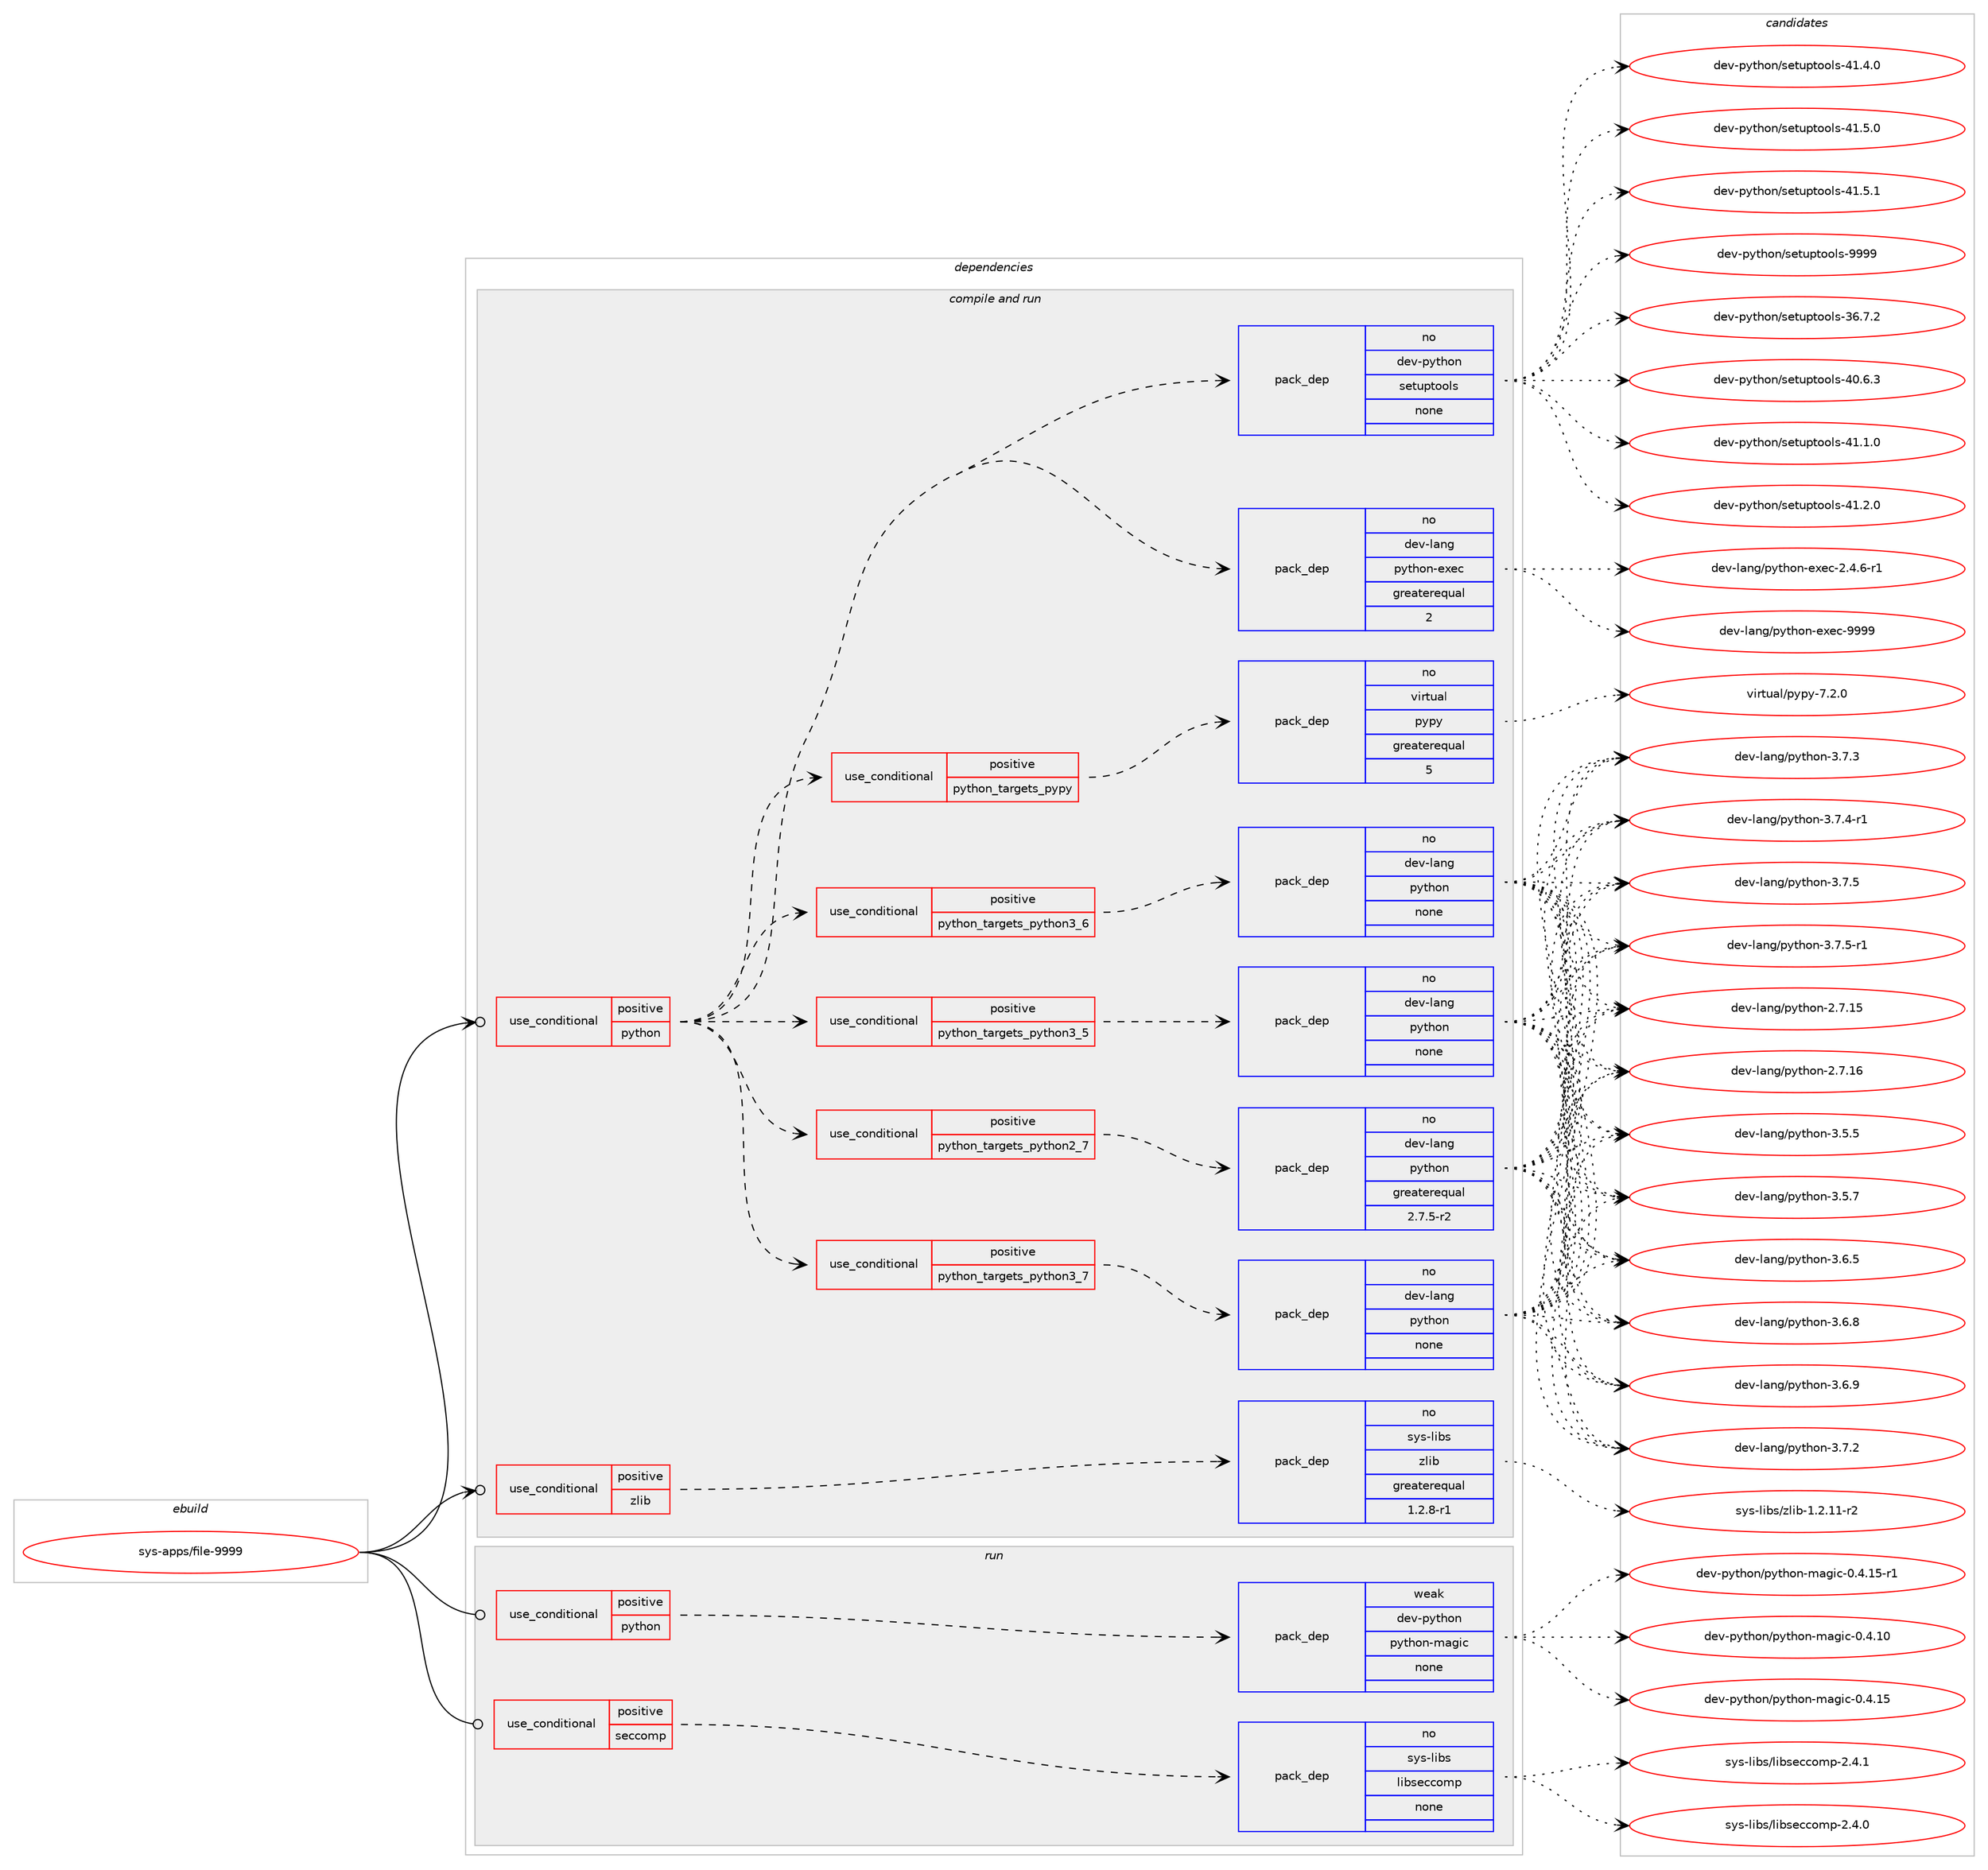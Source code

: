 digraph prolog {

# *************
# Graph options
# *************

newrank=true;
concentrate=true;
compound=true;
graph [rankdir=LR,fontname=Helvetica,fontsize=10,ranksep=1.5];#, ranksep=2.5, nodesep=0.2];
edge  [arrowhead=vee];
node  [fontname=Helvetica,fontsize=10];

# **********
# The ebuild
# **********

subgraph cluster_leftcol {
color=gray;
rank=same;
label=<<i>ebuild</i>>;
id [label="sys-apps/file-9999", color=red, width=4, href="../sys-apps/file-9999.svg"];
}

# ****************
# The dependencies
# ****************

subgraph cluster_midcol {
color=gray;
label=<<i>dependencies</i>>;
subgraph cluster_compile {
fillcolor="#eeeeee";
style=filled;
label=<<i>compile</i>>;
}
subgraph cluster_compileandrun {
fillcolor="#eeeeee";
style=filled;
label=<<i>compile and run</i>>;
subgraph cond210470 {
dependency874461 [label=<<TABLE BORDER="0" CELLBORDER="1" CELLSPACING="0" CELLPADDING="4"><TR><TD ROWSPAN="3" CELLPADDING="10">use_conditional</TD></TR><TR><TD>positive</TD></TR><TR><TD>python</TD></TR></TABLE>>, shape=none, color=red];
subgraph cond210471 {
dependency874462 [label=<<TABLE BORDER="0" CELLBORDER="1" CELLSPACING="0" CELLPADDING="4"><TR><TD ROWSPAN="3" CELLPADDING="10">use_conditional</TD></TR><TR><TD>positive</TD></TR><TR><TD>python_targets_pypy</TD></TR></TABLE>>, shape=none, color=red];
subgraph pack648655 {
dependency874463 [label=<<TABLE BORDER="0" CELLBORDER="1" CELLSPACING="0" CELLPADDING="4" WIDTH="220"><TR><TD ROWSPAN="6" CELLPADDING="30">pack_dep</TD></TR><TR><TD WIDTH="110">no</TD></TR><TR><TD>virtual</TD></TR><TR><TD>pypy</TD></TR><TR><TD>greaterequal</TD></TR><TR><TD>5</TD></TR></TABLE>>, shape=none, color=blue];
}
dependency874462:e -> dependency874463:w [weight=20,style="dashed",arrowhead="vee"];
}
dependency874461:e -> dependency874462:w [weight=20,style="dashed",arrowhead="vee"];
subgraph cond210472 {
dependency874464 [label=<<TABLE BORDER="0" CELLBORDER="1" CELLSPACING="0" CELLPADDING="4"><TR><TD ROWSPAN="3" CELLPADDING="10">use_conditional</TD></TR><TR><TD>positive</TD></TR><TR><TD>python_targets_python2_7</TD></TR></TABLE>>, shape=none, color=red];
subgraph pack648656 {
dependency874465 [label=<<TABLE BORDER="0" CELLBORDER="1" CELLSPACING="0" CELLPADDING="4" WIDTH="220"><TR><TD ROWSPAN="6" CELLPADDING="30">pack_dep</TD></TR><TR><TD WIDTH="110">no</TD></TR><TR><TD>dev-lang</TD></TR><TR><TD>python</TD></TR><TR><TD>greaterequal</TD></TR><TR><TD>2.7.5-r2</TD></TR></TABLE>>, shape=none, color=blue];
}
dependency874464:e -> dependency874465:w [weight=20,style="dashed",arrowhead="vee"];
}
dependency874461:e -> dependency874464:w [weight=20,style="dashed",arrowhead="vee"];
subgraph cond210473 {
dependency874466 [label=<<TABLE BORDER="0" CELLBORDER="1" CELLSPACING="0" CELLPADDING="4"><TR><TD ROWSPAN="3" CELLPADDING="10">use_conditional</TD></TR><TR><TD>positive</TD></TR><TR><TD>python_targets_python3_5</TD></TR></TABLE>>, shape=none, color=red];
subgraph pack648657 {
dependency874467 [label=<<TABLE BORDER="0" CELLBORDER="1" CELLSPACING="0" CELLPADDING="4" WIDTH="220"><TR><TD ROWSPAN="6" CELLPADDING="30">pack_dep</TD></TR><TR><TD WIDTH="110">no</TD></TR><TR><TD>dev-lang</TD></TR><TR><TD>python</TD></TR><TR><TD>none</TD></TR><TR><TD></TD></TR></TABLE>>, shape=none, color=blue];
}
dependency874466:e -> dependency874467:w [weight=20,style="dashed",arrowhead="vee"];
}
dependency874461:e -> dependency874466:w [weight=20,style="dashed",arrowhead="vee"];
subgraph cond210474 {
dependency874468 [label=<<TABLE BORDER="0" CELLBORDER="1" CELLSPACING="0" CELLPADDING="4"><TR><TD ROWSPAN="3" CELLPADDING="10">use_conditional</TD></TR><TR><TD>positive</TD></TR><TR><TD>python_targets_python3_6</TD></TR></TABLE>>, shape=none, color=red];
subgraph pack648658 {
dependency874469 [label=<<TABLE BORDER="0" CELLBORDER="1" CELLSPACING="0" CELLPADDING="4" WIDTH="220"><TR><TD ROWSPAN="6" CELLPADDING="30">pack_dep</TD></TR><TR><TD WIDTH="110">no</TD></TR><TR><TD>dev-lang</TD></TR><TR><TD>python</TD></TR><TR><TD>none</TD></TR><TR><TD></TD></TR></TABLE>>, shape=none, color=blue];
}
dependency874468:e -> dependency874469:w [weight=20,style="dashed",arrowhead="vee"];
}
dependency874461:e -> dependency874468:w [weight=20,style="dashed",arrowhead="vee"];
subgraph cond210475 {
dependency874470 [label=<<TABLE BORDER="0" CELLBORDER="1" CELLSPACING="0" CELLPADDING="4"><TR><TD ROWSPAN="3" CELLPADDING="10">use_conditional</TD></TR><TR><TD>positive</TD></TR><TR><TD>python_targets_python3_7</TD></TR></TABLE>>, shape=none, color=red];
subgraph pack648659 {
dependency874471 [label=<<TABLE BORDER="0" CELLBORDER="1" CELLSPACING="0" CELLPADDING="4" WIDTH="220"><TR><TD ROWSPAN="6" CELLPADDING="30">pack_dep</TD></TR><TR><TD WIDTH="110">no</TD></TR><TR><TD>dev-lang</TD></TR><TR><TD>python</TD></TR><TR><TD>none</TD></TR><TR><TD></TD></TR></TABLE>>, shape=none, color=blue];
}
dependency874470:e -> dependency874471:w [weight=20,style="dashed",arrowhead="vee"];
}
dependency874461:e -> dependency874470:w [weight=20,style="dashed",arrowhead="vee"];
subgraph pack648660 {
dependency874472 [label=<<TABLE BORDER="0" CELLBORDER="1" CELLSPACING="0" CELLPADDING="4" WIDTH="220"><TR><TD ROWSPAN="6" CELLPADDING="30">pack_dep</TD></TR><TR><TD WIDTH="110">no</TD></TR><TR><TD>dev-lang</TD></TR><TR><TD>python-exec</TD></TR><TR><TD>greaterequal</TD></TR><TR><TD>2</TD></TR></TABLE>>, shape=none, color=blue];
}
dependency874461:e -> dependency874472:w [weight=20,style="dashed",arrowhead="vee"];
subgraph pack648661 {
dependency874473 [label=<<TABLE BORDER="0" CELLBORDER="1" CELLSPACING="0" CELLPADDING="4" WIDTH="220"><TR><TD ROWSPAN="6" CELLPADDING="30">pack_dep</TD></TR><TR><TD WIDTH="110">no</TD></TR><TR><TD>dev-python</TD></TR><TR><TD>setuptools</TD></TR><TR><TD>none</TD></TR><TR><TD></TD></TR></TABLE>>, shape=none, color=blue];
}
dependency874461:e -> dependency874473:w [weight=20,style="dashed",arrowhead="vee"];
}
id:e -> dependency874461:w [weight=20,style="solid",arrowhead="odotvee"];
subgraph cond210476 {
dependency874474 [label=<<TABLE BORDER="0" CELLBORDER="1" CELLSPACING="0" CELLPADDING="4"><TR><TD ROWSPAN="3" CELLPADDING="10">use_conditional</TD></TR><TR><TD>positive</TD></TR><TR><TD>zlib</TD></TR></TABLE>>, shape=none, color=red];
subgraph pack648662 {
dependency874475 [label=<<TABLE BORDER="0" CELLBORDER="1" CELLSPACING="0" CELLPADDING="4" WIDTH="220"><TR><TD ROWSPAN="6" CELLPADDING="30">pack_dep</TD></TR><TR><TD WIDTH="110">no</TD></TR><TR><TD>sys-libs</TD></TR><TR><TD>zlib</TD></TR><TR><TD>greaterequal</TD></TR><TR><TD>1.2.8-r1</TD></TR></TABLE>>, shape=none, color=blue];
}
dependency874474:e -> dependency874475:w [weight=20,style="dashed",arrowhead="vee"];
}
id:e -> dependency874474:w [weight=20,style="solid",arrowhead="odotvee"];
}
subgraph cluster_run {
fillcolor="#eeeeee";
style=filled;
label=<<i>run</i>>;
subgraph cond210477 {
dependency874476 [label=<<TABLE BORDER="0" CELLBORDER="1" CELLSPACING="0" CELLPADDING="4"><TR><TD ROWSPAN="3" CELLPADDING="10">use_conditional</TD></TR><TR><TD>positive</TD></TR><TR><TD>python</TD></TR></TABLE>>, shape=none, color=red];
subgraph pack648663 {
dependency874477 [label=<<TABLE BORDER="0" CELLBORDER="1" CELLSPACING="0" CELLPADDING="4" WIDTH="220"><TR><TD ROWSPAN="6" CELLPADDING="30">pack_dep</TD></TR><TR><TD WIDTH="110">weak</TD></TR><TR><TD>dev-python</TD></TR><TR><TD>python-magic</TD></TR><TR><TD>none</TD></TR><TR><TD></TD></TR></TABLE>>, shape=none, color=blue];
}
dependency874476:e -> dependency874477:w [weight=20,style="dashed",arrowhead="vee"];
}
id:e -> dependency874476:w [weight=20,style="solid",arrowhead="odot"];
subgraph cond210478 {
dependency874478 [label=<<TABLE BORDER="0" CELLBORDER="1" CELLSPACING="0" CELLPADDING="4"><TR><TD ROWSPAN="3" CELLPADDING="10">use_conditional</TD></TR><TR><TD>positive</TD></TR><TR><TD>seccomp</TD></TR></TABLE>>, shape=none, color=red];
subgraph pack648664 {
dependency874479 [label=<<TABLE BORDER="0" CELLBORDER="1" CELLSPACING="0" CELLPADDING="4" WIDTH="220"><TR><TD ROWSPAN="6" CELLPADDING="30">pack_dep</TD></TR><TR><TD WIDTH="110">no</TD></TR><TR><TD>sys-libs</TD></TR><TR><TD>libseccomp</TD></TR><TR><TD>none</TD></TR><TR><TD></TD></TR></TABLE>>, shape=none, color=blue];
}
dependency874478:e -> dependency874479:w [weight=20,style="dashed",arrowhead="vee"];
}
id:e -> dependency874478:w [weight=20,style="solid",arrowhead="odot"];
}
}

# **************
# The candidates
# **************

subgraph cluster_choices {
rank=same;
color=gray;
label=<<i>candidates</i>>;

subgraph choice648655 {
color=black;
nodesep=1;
choice1181051141161179710847112121112121455546504648 [label="virtual/pypy-7.2.0", color=red, width=4,href="../virtual/pypy-7.2.0.svg"];
dependency874463:e -> choice1181051141161179710847112121112121455546504648:w [style=dotted,weight="100"];
}
subgraph choice648656 {
color=black;
nodesep=1;
choice10010111845108971101034711212111610411111045504655464953 [label="dev-lang/python-2.7.15", color=red, width=4,href="../dev-lang/python-2.7.15.svg"];
choice10010111845108971101034711212111610411111045504655464954 [label="dev-lang/python-2.7.16", color=red, width=4,href="../dev-lang/python-2.7.16.svg"];
choice100101118451089711010347112121116104111110455146534653 [label="dev-lang/python-3.5.5", color=red, width=4,href="../dev-lang/python-3.5.5.svg"];
choice100101118451089711010347112121116104111110455146534655 [label="dev-lang/python-3.5.7", color=red, width=4,href="../dev-lang/python-3.5.7.svg"];
choice100101118451089711010347112121116104111110455146544653 [label="dev-lang/python-3.6.5", color=red, width=4,href="../dev-lang/python-3.6.5.svg"];
choice100101118451089711010347112121116104111110455146544656 [label="dev-lang/python-3.6.8", color=red, width=4,href="../dev-lang/python-3.6.8.svg"];
choice100101118451089711010347112121116104111110455146544657 [label="dev-lang/python-3.6.9", color=red, width=4,href="../dev-lang/python-3.6.9.svg"];
choice100101118451089711010347112121116104111110455146554650 [label="dev-lang/python-3.7.2", color=red, width=4,href="../dev-lang/python-3.7.2.svg"];
choice100101118451089711010347112121116104111110455146554651 [label="dev-lang/python-3.7.3", color=red, width=4,href="../dev-lang/python-3.7.3.svg"];
choice1001011184510897110103471121211161041111104551465546524511449 [label="dev-lang/python-3.7.4-r1", color=red, width=4,href="../dev-lang/python-3.7.4-r1.svg"];
choice100101118451089711010347112121116104111110455146554653 [label="dev-lang/python-3.7.5", color=red, width=4,href="../dev-lang/python-3.7.5.svg"];
choice1001011184510897110103471121211161041111104551465546534511449 [label="dev-lang/python-3.7.5-r1", color=red, width=4,href="../dev-lang/python-3.7.5-r1.svg"];
dependency874465:e -> choice10010111845108971101034711212111610411111045504655464953:w [style=dotted,weight="100"];
dependency874465:e -> choice10010111845108971101034711212111610411111045504655464954:w [style=dotted,weight="100"];
dependency874465:e -> choice100101118451089711010347112121116104111110455146534653:w [style=dotted,weight="100"];
dependency874465:e -> choice100101118451089711010347112121116104111110455146534655:w [style=dotted,weight="100"];
dependency874465:e -> choice100101118451089711010347112121116104111110455146544653:w [style=dotted,weight="100"];
dependency874465:e -> choice100101118451089711010347112121116104111110455146544656:w [style=dotted,weight="100"];
dependency874465:e -> choice100101118451089711010347112121116104111110455146544657:w [style=dotted,weight="100"];
dependency874465:e -> choice100101118451089711010347112121116104111110455146554650:w [style=dotted,weight="100"];
dependency874465:e -> choice100101118451089711010347112121116104111110455146554651:w [style=dotted,weight="100"];
dependency874465:e -> choice1001011184510897110103471121211161041111104551465546524511449:w [style=dotted,weight="100"];
dependency874465:e -> choice100101118451089711010347112121116104111110455146554653:w [style=dotted,weight="100"];
dependency874465:e -> choice1001011184510897110103471121211161041111104551465546534511449:w [style=dotted,weight="100"];
}
subgraph choice648657 {
color=black;
nodesep=1;
choice10010111845108971101034711212111610411111045504655464953 [label="dev-lang/python-2.7.15", color=red, width=4,href="../dev-lang/python-2.7.15.svg"];
choice10010111845108971101034711212111610411111045504655464954 [label="dev-lang/python-2.7.16", color=red, width=4,href="../dev-lang/python-2.7.16.svg"];
choice100101118451089711010347112121116104111110455146534653 [label="dev-lang/python-3.5.5", color=red, width=4,href="../dev-lang/python-3.5.5.svg"];
choice100101118451089711010347112121116104111110455146534655 [label="dev-lang/python-3.5.7", color=red, width=4,href="../dev-lang/python-3.5.7.svg"];
choice100101118451089711010347112121116104111110455146544653 [label="dev-lang/python-3.6.5", color=red, width=4,href="../dev-lang/python-3.6.5.svg"];
choice100101118451089711010347112121116104111110455146544656 [label="dev-lang/python-3.6.8", color=red, width=4,href="../dev-lang/python-3.6.8.svg"];
choice100101118451089711010347112121116104111110455146544657 [label="dev-lang/python-3.6.9", color=red, width=4,href="../dev-lang/python-3.6.9.svg"];
choice100101118451089711010347112121116104111110455146554650 [label="dev-lang/python-3.7.2", color=red, width=4,href="../dev-lang/python-3.7.2.svg"];
choice100101118451089711010347112121116104111110455146554651 [label="dev-lang/python-3.7.3", color=red, width=4,href="../dev-lang/python-3.7.3.svg"];
choice1001011184510897110103471121211161041111104551465546524511449 [label="dev-lang/python-3.7.4-r1", color=red, width=4,href="../dev-lang/python-3.7.4-r1.svg"];
choice100101118451089711010347112121116104111110455146554653 [label="dev-lang/python-3.7.5", color=red, width=4,href="../dev-lang/python-3.7.5.svg"];
choice1001011184510897110103471121211161041111104551465546534511449 [label="dev-lang/python-3.7.5-r1", color=red, width=4,href="../dev-lang/python-3.7.5-r1.svg"];
dependency874467:e -> choice10010111845108971101034711212111610411111045504655464953:w [style=dotted,weight="100"];
dependency874467:e -> choice10010111845108971101034711212111610411111045504655464954:w [style=dotted,weight="100"];
dependency874467:e -> choice100101118451089711010347112121116104111110455146534653:w [style=dotted,weight="100"];
dependency874467:e -> choice100101118451089711010347112121116104111110455146534655:w [style=dotted,weight="100"];
dependency874467:e -> choice100101118451089711010347112121116104111110455146544653:w [style=dotted,weight="100"];
dependency874467:e -> choice100101118451089711010347112121116104111110455146544656:w [style=dotted,weight="100"];
dependency874467:e -> choice100101118451089711010347112121116104111110455146544657:w [style=dotted,weight="100"];
dependency874467:e -> choice100101118451089711010347112121116104111110455146554650:w [style=dotted,weight="100"];
dependency874467:e -> choice100101118451089711010347112121116104111110455146554651:w [style=dotted,weight="100"];
dependency874467:e -> choice1001011184510897110103471121211161041111104551465546524511449:w [style=dotted,weight="100"];
dependency874467:e -> choice100101118451089711010347112121116104111110455146554653:w [style=dotted,weight="100"];
dependency874467:e -> choice1001011184510897110103471121211161041111104551465546534511449:w [style=dotted,weight="100"];
}
subgraph choice648658 {
color=black;
nodesep=1;
choice10010111845108971101034711212111610411111045504655464953 [label="dev-lang/python-2.7.15", color=red, width=4,href="../dev-lang/python-2.7.15.svg"];
choice10010111845108971101034711212111610411111045504655464954 [label="dev-lang/python-2.7.16", color=red, width=4,href="../dev-lang/python-2.7.16.svg"];
choice100101118451089711010347112121116104111110455146534653 [label="dev-lang/python-3.5.5", color=red, width=4,href="../dev-lang/python-3.5.5.svg"];
choice100101118451089711010347112121116104111110455146534655 [label="dev-lang/python-3.5.7", color=red, width=4,href="../dev-lang/python-3.5.7.svg"];
choice100101118451089711010347112121116104111110455146544653 [label="dev-lang/python-3.6.5", color=red, width=4,href="../dev-lang/python-3.6.5.svg"];
choice100101118451089711010347112121116104111110455146544656 [label="dev-lang/python-3.6.8", color=red, width=4,href="../dev-lang/python-3.6.8.svg"];
choice100101118451089711010347112121116104111110455146544657 [label="dev-lang/python-3.6.9", color=red, width=4,href="../dev-lang/python-3.6.9.svg"];
choice100101118451089711010347112121116104111110455146554650 [label="dev-lang/python-3.7.2", color=red, width=4,href="../dev-lang/python-3.7.2.svg"];
choice100101118451089711010347112121116104111110455146554651 [label="dev-lang/python-3.7.3", color=red, width=4,href="../dev-lang/python-3.7.3.svg"];
choice1001011184510897110103471121211161041111104551465546524511449 [label="dev-lang/python-3.7.4-r1", color=red, width=4,href="../dev-lang/python-3.7.4-r1.svg"];
choice100101118451089711010347112121116104111110455146554653 [label="dev-lang/python-3.7.5", color=red, width=4,href="../dev-lang/python-3.7.5.svg"];
choice1001011184510897110103471121211161041111104551465546534511449 [label="dev-lang/python-3.7.5-r1", color=red, width=4,href="../dev-lang/python-3.7.5-r1.svg"];
dependency874469:e -> choice10010111845108971101034711212111610411111045504655464953:w [style=dotted,weight="100"];
dependency874469:e -> choice10010111845108971101034711212111610411111045504655464954:w [style=dotted,weight="100"];
dependency874469:e -> choice100101118451089711010347112121116104111110455146534653:w [style=dotted,weight="100"];
dependency874469:e -> choice100101118451089711010347112121116104111110455146534655:w [style=dotted,weight="100"];
dependency874469:e -> choice100101118451089711010347112121116104111110455146544653:w [style=dotted,weight="100"];
dependency874469:e -> choice100101118451089711010347112121116104111110455146544656:w [style=dotted,weight="100"];
dependency874469:e -> choice100101118451089711010347112121116104111110455146544657:w [style=dotted,weight="100"];
dependency874469:e -> choice100101118451089711010347112121116104111110455146554650:w [style=dotted,weight="100"];
dependency874469:e -> choice100101118451089711010347112121116104111110455146554651:w [style=dotted,weight="100"];
dependency874469:e -> choice1001011184510897110103471121211161041111104551465546524511449:w [style=dotted,weight="100"];
dependency874469:e -> choice100101118451089711010347112121116104111110455146554653:w [style=dotted,weight="100"];
dependency874469:e -> choice1001011184510897110103471121211161041111104551465546534511449:w [style=dotted,weight="100"];
}
subgraph choice648659 {
color=black;
nodesep=1;
choice10010111845108971101034711212111610411111045504655464953 [label="dev-lang/python-2.7.15", color=red, width=4,href="../dev-lang/python-2.7.15.svg"];
choice10010111845108971101034711212111610411111045504655464954 [label="dev-lang/python-2.7.16", color=red, width=4,href="../dev-lang/python-2.7.16.svg"];
choice100101118451089711010347112121116104111110455146534653 [label="dev-lang/python-3.5.5", color=red, width=4,href="../dev-lang/python-3.5.5.svg"];
choice100101118451089711010347112121116104111110455146534655 [label="dev-lang/python-3.5.7", color=red, width=4,href="../dev-lang/python-3.5.7.svg"];
choice100101118451089711010347112121116104111110455146544653 [label="dev-lang/python-3.6.5", color=red, width=4,href="../dev-lang/python-3.6.5.svg"];
choice100101118451089711010347112121116104111110455146544656 [label="dev-lang/python-3.6.8", color=red, width=4,href="../dev-lang/python-3.6.8.svg"];
choice100101118451089711010347112121116104111110455146544657 [label="dev-lang/python-3.6.9", color=red, width=4,href="../dev-lang/python-3.6.9.svg"];
choice100101118451089711010347112121116104111110455146554650 [label="dev-lang/python-3.7.2", color=red, width=4,href="../dev-lang/python-3.7.2.svg"];
choice100101118451089711010347112121116104111110455146554651 [label="dev-lang/python-3.7.3", color=red, width=4,href="../dev-lang/python-3.7.3.svg"];
choice1001011184510897110103471121211161041111104551465546524511449 [label="dev-lang/python-3.7.4-r1", color=red, width=4,href="../dev-lang/python-3.7.4-r1.svg"];
choice100101118451089711010347112121116104111110455146554653 [label="dev-lang/python-3.7.5", color=red, width=4,href="../dev-lang/python-3.7.5.svg"];
choice1001011184510897110103471121211161041111104551465546534511449 [label="dev-lang/python-3.7.5-r1", color=red, width=4,href="../dev-lang/python-3.7.5-r1.svg"];
dependency874471:e -> choice10010111845108971101034711212111610411111045504655464953:w [style=dotted,weight="100"];
dependency874471:e -> choice10010111845108971101034711212111610411111045504655464954:w [style=dotted,weight="100"];
dependency874471:e -> choice100101118451089711010347112121116104111110455146534653:w [style=dotted,weight="100"];
dependency874471:e -> choice100101118451089711010347112121116104111110455146534655:w [style=dotted,weight="100"];
dependency874471:e -> choice100101118451089711010347112121116104111110455146544653:w [style=dotted,weight="100"];
dependency874471:e -> choice100101118451089711010347112121116104111110455146544656:w [style=dotted,weight="100"];
dependency874471:e -> choice100101118451089711010347112121116104111110455146544657:w [style=dotted,weight="100"];
dependency874471:e -> choice100101118451089711010347112121116104111110455146554650:w [style=dotted,weight="100"];
dependency874471:e -> choice100101118451089711010347112121116104111110455146554651:w [style=dotted,weight="100"];
dependency874471:e -> choice1001011184510897110103471121211161041111104551465546524511449:w [style=dotted,weight="100"];
dependency874471:e -> choice100101118451089711010347112121116104111110455146554653:w [style=dotted,weight="100"];
dependency874471:e -> choice1001011184510897110103471121211161041111104551465546534511449:w [style=dotted,weight="100"];
}
subgraph choice648660 {
color=black;
nodesep=1;
choice10010111845108971101034711212111610411111045101120101994550465246544511449 [label="dev-lang/python-exec-2.4.6-r1", color=red, width=4,href="../dev-lang/python-exec-2.4.6-r1.svg"];
choice10010111845108971101034711212111610411111045101120101994557575757 [label="dev-lang/python-exec-9999", color=red, width=4,href="../dev-lang/python-exec-9999.svg"];
dependency874472:e -> choice10010111845108971101034711212111610411111045101120101994550465246544511449:w [style=dotted,weight="100"];
dependency874472:e -> choice10010111845108971101034711212111610411111045101120101994557575757:w [style=dotted,weight="100"];
}
subgraph choice648661 {
color=black;
nodesep=1;
choice100101118451121211161041111104711510111611711211611111110811545515446554650 [label="dev-python/setuptools-36.7.2", color=red, width=4,href="../dev-python/setuptools-36.7.2.svg"];
choice100101118451121211161041111104711510111611711211611111110811545524846544651 [label="dev-python/setuptools-40.6.3", color=red, width=4,href="../dev-python/setuptools-40.6.3.svg"];
choice100101118451121211161041111104711510111611711211611111110811545524946494648 [label="dev-python/setuptools-41.1.0", color=red, width=4,href="../dev-python/setuptools-41.1.0.svg"];
choice100101118451121211161041111104711510111611711211611111110811545524946504648 [label="dev-python/setuptools-41.2.0", color=red, width=4,href="../dev-python/setuptools-41.2.0.svg"];
choice100101118451121211161041111104711510111611711211611111110811545524946524648 [label="dev-python/setuptools-41.4.0", color=red, width=4,href="../dev-python/setuptools-41.4.0.svg"];
choice100101118451121211161041111104711510111611711211611111110811545524946534648 [label="dev-python/setuptools-41.5.0", color=red, width=4,href="../dev-python/setuptools-41.5.0.svg"];
choice100101118451121211161041111104711510111611711211611111110811545524946534649 [label="dev-python/setuptools-41.5.1", color=red, width=4,href="../dev-python/setuptools-41.5.1.svg"];
choice10010111845112121116104111110471151011161171121161111111081154557575757 [label="dev-python/setuptools-9999", color=red, width=4,href="../dev-python/setuptools-9999.svg"];
dependency874473:e -> choice100101118451121211161041111104711510111611711211611111110811545515446554650:w [style=dotted,weight="100"];
dependency874473:e -> choice100101118451121211161041111104711510111611711211611111110811545524846544651:w [style=dotted,weight="100"];
dependency874473:e -> choice100101118451121211161041111104711510111611711211611111110811545524946494648:w [style=dotted,weight="100"];
dependency874473:e -> choice100101118451121211161041111104711510111611711211611111110811545524946504648:w [style=dotted,weight="100"];
dependency874473:e -> choice100101118451121211161041111104711510111611711211611111110811545524946524648:w [style=dotted,weight="100"];
dependency874473:e -> choice100101118451121211161041111104711510111611711211611111110811545524946534648:w [style=dotted,weight="100"];
dependency874473:e -> choice100101118451121211161041111104711510111611711211611111110811545524946534649:w [style=dotted,weight="100"];
dependency874473:e -> choice10010111845112121116104111110471151011161171121161111111081154557575757:w [style=dotted,weight="100"];
}
subgraph choice648662 {
color=black;
nodesep=1;
choice11512111545108105981154712210810598454946504649494511450 [label="sys-libs/zlib-1.2.11-r2", color=red, width=4,href="../sys-libs/zlib-1.2.11-r2.svg"];
dependency874475:e -> choice11512111545108105981154712210810598454946504649494511450:w [style=dotted,weight="100"];
}
subgraph choice648663 {
color=black;
nodesep=1;
choice100101118451121211161041111104711212111610411111045109971031059945484652464948 [label="dev-python/python-magic-0.4.10", color=red, width=4,href="../dev-python/python-magic-0.4.10.svg"];
choice100101118451121211161041111104711212111610411111045109971031059945484652464953 [label="dev-python/python-magic-0.4.15", color=red, width=4,href="../dev-python/python-magic-0.4.15.svg"];
choice1001011184511212111610411111047112121116104111110451099710310599454846524649534511449 [label="dev-python/python-magic-0.4.15-r1", color=red, width=4,href="../dev-python/python-magic-0.4.15-r1.svg"];
dependency874477:e -> choice100101118451121211161041111104711212111610411111045109971031059945484652464948:w [style=dotted,weight="100"];
dependency874477:e -> choice100101118451121211161041111104711212111610411111045109971031059945484652464953:w [style=dotted,weight="100"];
dependency874477:e -> choice1001011184511212111610411111047112121116104111110451099710310599454846524649534511449:w [style=dotted,weight="100"];
}
subgraph choice648664 {
color=black;
nodesep=1;
choice115121115451081059811547108105981151019999111109112455046524648 [label="sys-libs/libseccomp-2.4.0", color=red, width=4,href="../sys-libs/libseccomp-2.4.0.svg"];
choice115121115451081059811547108105981151019999111109112455046524649 [label="sys-libs/libseccomp-2.4.1", color=red, width=4,href="../sys-libs/libseccomp-2.4.1.svg"];
dependency874479:e -> choice115121115451081059811547108105981151019999111109112455046524648:w [style=dotted,weight="100"];
dependency874479:e -> choice115121115451081059811547108105981151019999111109112455046524649:w [style=dotted,weight="100"];
}
}

}
